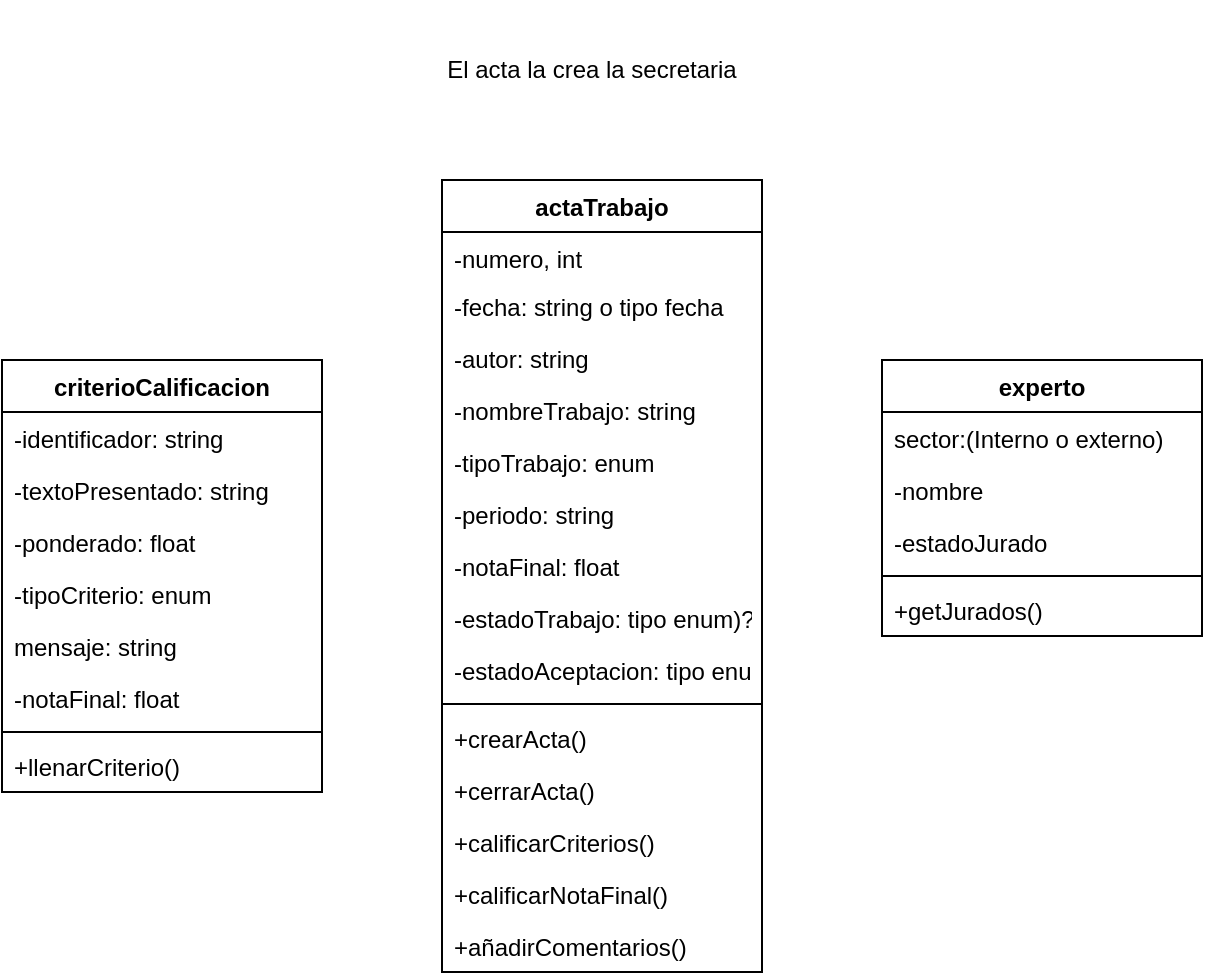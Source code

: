 <mxfile version="14.4.7" type="google"><diagram id="cByUR-NdlOq5qeV2uBt6" name="Page-1"><mxGraphModel dx="1381" dy="764" grid="1" gridSize="10" guides="1" tooltips="1" connect="1" arrows="1" fold="1" page="1" pageScale="1" pageWidth="827" pageHeight="1169" math="0" shadow="0"><root><mxCell id="0"/><mxCell id="1" parent="0"/><mxCell id="CZBDfN6Hd1HOo7Sbk0a--14" value="actaTrabajo" style="swimlane;fontStyle=1;align=center;verticalAlign=top;childLayout=stackLayout;horizontal=1;startSize=26;horizontalStack=0;resizeParent=1;resizeParentMax=0;resizeLast=0;collapsible=1;marginBottom=0;" parent="1" vertex="1"><mxGeometry x="320" y="150" width="160" height="396" as="geometry"/></mxCell><mxCell id="CZBDfN6Hd1HOo7Sbk0a--18" value="-numero, int" style="text;strokeColor=none;fillColor=none;align=left;verticalAlign=top;spacingLeft=4;spacingRight=4;overflow=hidden;rotatable=0;points=[[0,0.5],[1,0.5]];portConstraint=eastwest;" parent="CZBDfN6Hd1HOo7Sbk0a--14" vertex="1"><mxGeometry y="26" width="160" height="24" as="geometry"/></mxCell><mxCell id="CZBDfN6Hd1HOo7Sbk0a--19" value="-fecha: string o tipo fecha" style="text;strokeColor=none;fillColor=none;align=left;verticalAlign=top;spacingLeft=4;spacingRight=4;overflow=hidden;rotatable=0;points=[[0,0.5],[1,0.5]];portConstraint=eastwest;" parent="CZBDfN6Hd1HOo7Sbk0a--14" vertex="1"><mxGeometry y="50" width="160" height="26" as="geometry"/></mxCell><mxCell id="CZBDfN6Hd1HOo7Sbk0a--20" value="-autor: string" style="text;strokeColor=none;fillColor=none;align=left;verticalAlign=top;spacingLeft=4;spacingRight=4;overflow=hidden;rotatable=0;points=[[0,0.5],[1,0.5]];portConstraint=eastwest;" parent="CZBDfN6Hd1HOo7Sbk0a--14" vertex="1"><mxGeometry y="76" width="160" height="26" as="geometry"/></mxCell><mxCell id="CZBDfN6Hd1HOo7Sbk0a--21" value="-nombreTrabajo: string" style="text;strokeColor=none;fillColor=none;align=left;verticalAlign=top;spacingLeft=4;spacingRight=4;overflow=hidden;rotatable=0;points=[[0,0.5],[1,0.5]];portConstraint=eastwest;" parent="CZBDfN6Hd1HOo7Sbk0a--14" vertex="1"><mxGeometry y="102" width="160" height="26" as="geometry"/></mxCell><mxCell id="s2v0hDYRxxbXHS1s8ezi-4" value="-tipoTrabajo: enum" style="text;strokeColor=none;fillColor=none;align=left;verticalAlign=top;spacingLeft=4;spacingRight=4;overflow=hidden;rotatable=0;points=[[0,0.5],[1,0.5]];portConstraint=eastwest;" parent="CZBDfN6Hd1HOo7Sbk0a--14" vertex="1"><mxGeometry y="128" width="160" height="26" as="geometry"/></mxCell><mxCell id="s2v0hDYRxxbXHS1s8ezi-11" value="-periodo: string" style="text;strokeColor=none;fillColor=none;align=left;verticalAlign=top;spacingLeft=4;spacingRight=4;overflow=hidden;rotatable=0;points=[[0,0.5],[1,0.5]];portConstraint=eastwest;" parent="CZBDfN6Hd1HOo7Sbk0a--14" vertex="1"><mxGeometry y="154" width="160" height="26" as="geometry"/></mxCell><mxCell id="dAVbH2sATFZTpDL4Wn5d-1" value="-notaFinal: float" style="text;strokeColor=none;fillColor=none;align=left;verticalAlign=top;spacingLeft=4;spacingRight=4;overflow=hidden;rotatable=0;points=[[0,0.5],[1,0.5]];portConstraint=eastwest;" parent="CZBDfN6Hd1HOo7Sbk0a--14" vertex="1"><mxGeometry y="180" width="160" height="26" as="geometry"/></mxCell><mxCell id="dAVbH2sATFZTpDL4Wn5d-5" value="-estadoTrabajo: tipo enum)?" style="text;strokeColor=none;fillColor=none;align=left;verticalAlign=top;spacingLeft=4;spacingRight=4;overflow=hidden;rotatable=0;points=[[0,0.5],[1,0.5]];portConstraint=eastwest;" parent="CZBDfN6Hd1HOo7Sbk0a--14" vertex="1"><mxGeometry y="206" width="160" height="26" as="geometry"/></mxCell><mxCell id="CZBDfN6Hd1HOo7Sbk0a--15" value="-estadoAceptacion: tipo enum)?" style="text;strokeColor=none;fillColor=none;align=left;verticalAlign=top;spacingLeft=4;spacingRight=4;overflow=hidden;rotatable=0;points=[[0,0.5],[1,0.5]];portConstraint=eastwest;" parent="CZBDfN6Hd1HOo7Sbk0a--14" vertex="1"><mxGeometry y="232" width="160" height="26" as="geometry"/></mxCell><mxCell id="CZBDfN6Hd1HOo7Sbk0a--16" value="" style="line;strokeWidth=1;fillColor=none;align=left;verticalAlign=middle;spacingTop=-1;spacingLeft=3;spacingRight=3;rotatable=0;labelPosition=right;points=[];portConstraint=eastwest;" parent="CZBDfN6Hd1HOo7Sbk0a--14" vertex="1"><mxGeometry y="258" width="160" height="8" as="geometry"/></mxCell><mxCell id="dAVbH2sATFZTpDL4Wn5d-6" value="+crearActa()" style="text;strokeColor=none;fillColor=none;align=left;verticalAlign=top;spacingLeft=4;spacingRight=4;overflow=hidden;rotatable=0;points=[[0,0.5],[1,0.5]];portConstraint=eastwest;" parent="CZBDfN6Hd1HOo7Sbk0a--14" vertex="1"><mxGeometry y="266" width="160" height="26" as="geometry"/></mxCell><mxCell id="s2v0hDYRxxbXHS1s8ezi-9" value="+cerrarActa()&#10;" style="text;strokeColor=none;fillColor=none;align=left;verticalAlign=top;spacingLeft=4;spacingRight=4;overflow=hidden;rotatable=0;points=[[0,0.5],[1,0.5]];portConstraint=eastwest;" parent="CZBDfN6Hd1HOo7Sbk0a--14" vertex="1"><mxGeometry y="292" width="160" height="26" as="geometry"/></mxCell><mxCell id="s2v0hDYRxxbXHS1s8ezi-10" value="+calificarCriterios()" style="text;strokeColor=none;fillColor=none;align=left;verticalAlign=top;spacingLeft=4;spacingRight=4;overflow=hidden;rotatable=0;points=[[0,0.5],[1,0.5]];portConstraint=eastwest;" parent="CZBDfN6Hd1HOo7Sbk0a--14" vertex="1"><mxGeometry y="318" width="160" height="26" as="geometry"/></mxCell><mxCell id="s2v0hDYRxxbXHS1s8ezi-12" value="+calificarNotaFinal()" style="text;strokeColor=none;fillColor=none;align=left;verticalAlign=top;spacingLeft=4;spacingRight=4;overflow=hidden;rotatable=0;points=[[0,0.5],[1,0.5]];portConstraint=eastwest;" parent="CZBDfN6Hd1HOo7Sbk0a--14" vertex="1"><mxGeometry y="344" width="160" height="26" as="geometry"/></mxCell><mxCell id="s2v0hDYRxxbXHS1s8ezi-6" value="+añadirComentarios()" style="text;strokeColor=none;fillColor=none;align=left;verticalAlign=top;spacingLeft=4;spacingRight=4;overflow=hidden;rotatable=0;points=[[0,0.5],[1,0.5]];portConstraint=eastwest;" parent="CZBDfN6Hd1HOo7Sbk0a--14" vertex="1"><mxGeometry y="370" width="160" height="26" as="geometry"/></mxCell><mxCell id="CZBDfN6Hd1HOo7Sbk0a--24" value="criterioCalificacion" style="swimlane;fontStyle=1;align=center;verticalAlign=top;childLayout=stackLayout;horizontal=1;startSize=26;horizontalStack=0;resizeParent=1;resizeParentMax=0;resizeLast=0;collapsible=1;marginBottom=0;" parent="1" vertex="1"><mxGeometry x="100" y="240" width="160" height="216" as="geometry"/></mxCell><mxCell id="CZBDfN6Hd1HOo7Sbk0a--29" value="-identificador: string" style="text;strokeColor=none;fillColor=none;align=left;verticalAlign=top;spacingLeft=4;spacingRight=4;overflow=hidden;rotatable=0;points=[[0,0.5],[1,0.5]];portConstraint=eastwest;" parent="CZBDfN6Hd1HOo7Sbk0a--24" vertex="1"><mxGeometry y="26" width="160" height="26" as="geometry"/></mxCell><mxCell id="s2v0hDYRxxbXHS1s8ezi-7" value="-textoPresentado: string" style="text;strokeColor=none;fillColor=none;align=left;verticalAlign=top;spacingLeft=4;spacingRight=4;overflow=hidden;rotatable=0;points=[[0,0.5],[1,0.5]];portConstraint=eastwest;" parent="CZBDfN6Hd1HOo7Sbk0a--24" vertex="1"><mxGeometry y="52" width="160" height="26" as="geometry"/></mxCell><mxCell id="UfjGGAy4N9ezkmSclFAz-2" value="-ponderado: float" style="text;strokeColor=none;fillColor=none;align=left;verticalAlign=top;spacingLeft=4;spacingRight=4;overflow=hidden;rotatable=0;points=[[0,0.5],[1,0.5]];portConstraint=eastwest;" vertex="1" parent="CZBDfN6Hd1HOo7Sbk0a--24"><mxGeometry y="78" width="160" height="26" as="geometry"/></mxCell><mxCell id="CZBDfN6Hd1HOo7Sbk0a--39" value="-tipoCriterio: enum" style="text;strokeColor=none;fillColor=none;align=left;verticalAlign=top;spacingLeft=4;spacingRight=4;overflow=hidden;rotatable=0;points=[[0,0.5],[1,0.5]];portConstraint=eastwest;" parent="CZBDfN6Hd1HOo7Sbk0a--24" vertex="1"><mxGeometry y="104" width="160" height="26" as="geometry"/></mxCell><mxCell id="CZBDfN6Hd1HOo7Sbk0a--40" value="mensaje: string" style="text;strokeColor=none;fillColor=none;align=left;verticalAlign=top;spacingLeft=4;spacingRight=4;overflow=hidden;rotatable=0;points=[[0,0.5],[1,0.5]];portConstraint=eastwest;" parent="CZBDfN6Hd1HOo7Sbk0a--24" vertex="1"><mxGeometry y="130" width="160" height="26" as="geometry"/></mxCell><mxCell id="UfjGGAy4N9ezkmSclFAz-1" value="-notaFinal: float" style="text;strokeColor=none;fillColor=none;align=left;verticalAlign=top;spacingLeft=4;spacingRight=4;overflow=hidden;rotatable=0;points=[[0,0.5],[1,0.5]];portConstraint=eastwest;" vertex="1" parent="CZBDfN6Hd1HOo7Sbk0a--24"><mxGeometry y="156" width="160" height="26" as="geometry"/></mxCell><mxCell id="CZBDfN6Hd1HOo7Sbk0a--26" value="" style="line;strokeWidth=1;fillColor=none;align=left;verticalAlign=middle;spacingTop=-1;spacingLeft=3;spacingRight=3;rotatable=0;labelPosition=right;points=[];portConstraint=eastwest;" parent="CZBDfN6Hd1HOo7Sbk0a--24" vertex="1"><mxGeometry y="182" width="160" height="8" as="geometry"/></mxCell><mxCell id="CZBDfN6Hd1HOo7Sbk0a--27" value="+llenarCriterio()" style="text;strokeColor=none;fillColor=none;align=left;verticalAlign=top;spacingLeft=4;spacingRight=4;overflow=hidden;rotatable=0;points=[[0,0.5],[1,0.5]];portConstraint=eastwest;" parent="CZBDfN6Hd1HOo7Sbk0a--24" vertex="1"><mxGeometry y="190" width="160" height="26" as="geometry"/></mxCell><mxCell id="CZBDfN6Hd1HOo7Sbk0a--44" value="experto" style="swimlane;fontStyle=1;align=center;verticalAlign=top;childLayout=stackLayout;horizontal=1;startSize=26;horizontalStack=0;resizeParent=1;resizeParentMax=0;resizeLast=0;collapsible=1;marginBottom=0;" parent="1" vertex="1"><mxGeometry x="540" y="240" width="160" height="138" as="geometry"/></mxCell><mxCell id="CZBDfN6Hd1HOo7Sbk0a--45" value="sector:(Interno o externo)" style="text;strokeColor=none;fillColor=none;align=left;verticalAlign=top;spacingLeft=4;spacingRight=4;overflow=hidden;rotatable=0;points=[[0,0.5],[1,0.5]];portConstraint=eastwest;" parent="CZBDfN6Hd1HOo7Sbk0a--44" vertex="1"><mxGeometry y="26" width="160" height="26" as="geometry"/></mxCell><mxCell id="s2v0hDYRxxbXHS1s8ezi-5" value="-nombre&#10;" style="text;strokeColor=none;fillColor=none;align=left;verticalAlign=top;spacingLeft=4;spacingRight=4;overflow=hidden;rotatable=0;points=[[0,0.5],[1,0.5]];portConstraint=eastwest;" parent="CZBDfN6Hd1HOo7Sbk0a--44" vertex="1"><mxGeometry y="52" width="160" height="26" as="geometry"/></mxCell><mxCell id="s2v0hDYRxxbXHS1s8ezi-1" value="-estadoJurado" style="text;strokeColor=none;fillColor=none;align=left;verticalAlign=top;spacingLeft=4;spacingRight=4;overflow=hidden;rotatable=0;points=[[0,0.5],[1,0.5]];portConstraint=eastwest;" parent="CZBDfN6Hd1HOo7Sbk0a--44" vertex="1"><mxGeometry y="78" width="160" height="26" as="geometry"/></mxCell><mxCell id="CZBDfN6Hd1HOo7Sbk0a--47" value="" style="line;strokeWidth=1;fillColor=none;align=left;verticalAlign=middle;spacingTop=-1;spacingLeft=3;spacingRight=3;rotatable=0;labelPosition=right;points=[];portConstraint=eastwest;" parent="CZBDfN6Hd1HOo7Sbk0a--44" vertex="1"><mxGeometry y="104" width="160" height="8" as="geometry"/></mxCell><mxCell id="CZBDfN6Hd1HOo7Sbk0a--48" value="+getJurados()" style="text;strokeColor=none;fillColor=none;align=left;verticalAlign=top;spacingLeft=4;spacingRight=4;overflow=hidden;rotatable=0;points=[[0,0.5],[1,0.5]];portConstraint=eastwest;" parent="CZBDfN6Hd1HOo7Sbk0a--44" vertex="1"><mxGeometry y="112" width="160" height="26" as="geometry"/></mxCell><mxCell id="UfjGGAy4N9ezkmSclFAz-3" value="El acta la crea la secretaria&lt;br&gt;" style="text;html=1;strokeColor=none;fillColor=none;align=center;verticalAlign=middle;whiteSpace=wrap;rounded=0;" vertex="1" parent="1"><mxGeometry x="320" y="60" width="150" height="70" as="geometry"/></mxCell></root></mxGraphModel></diagram></mxfile>